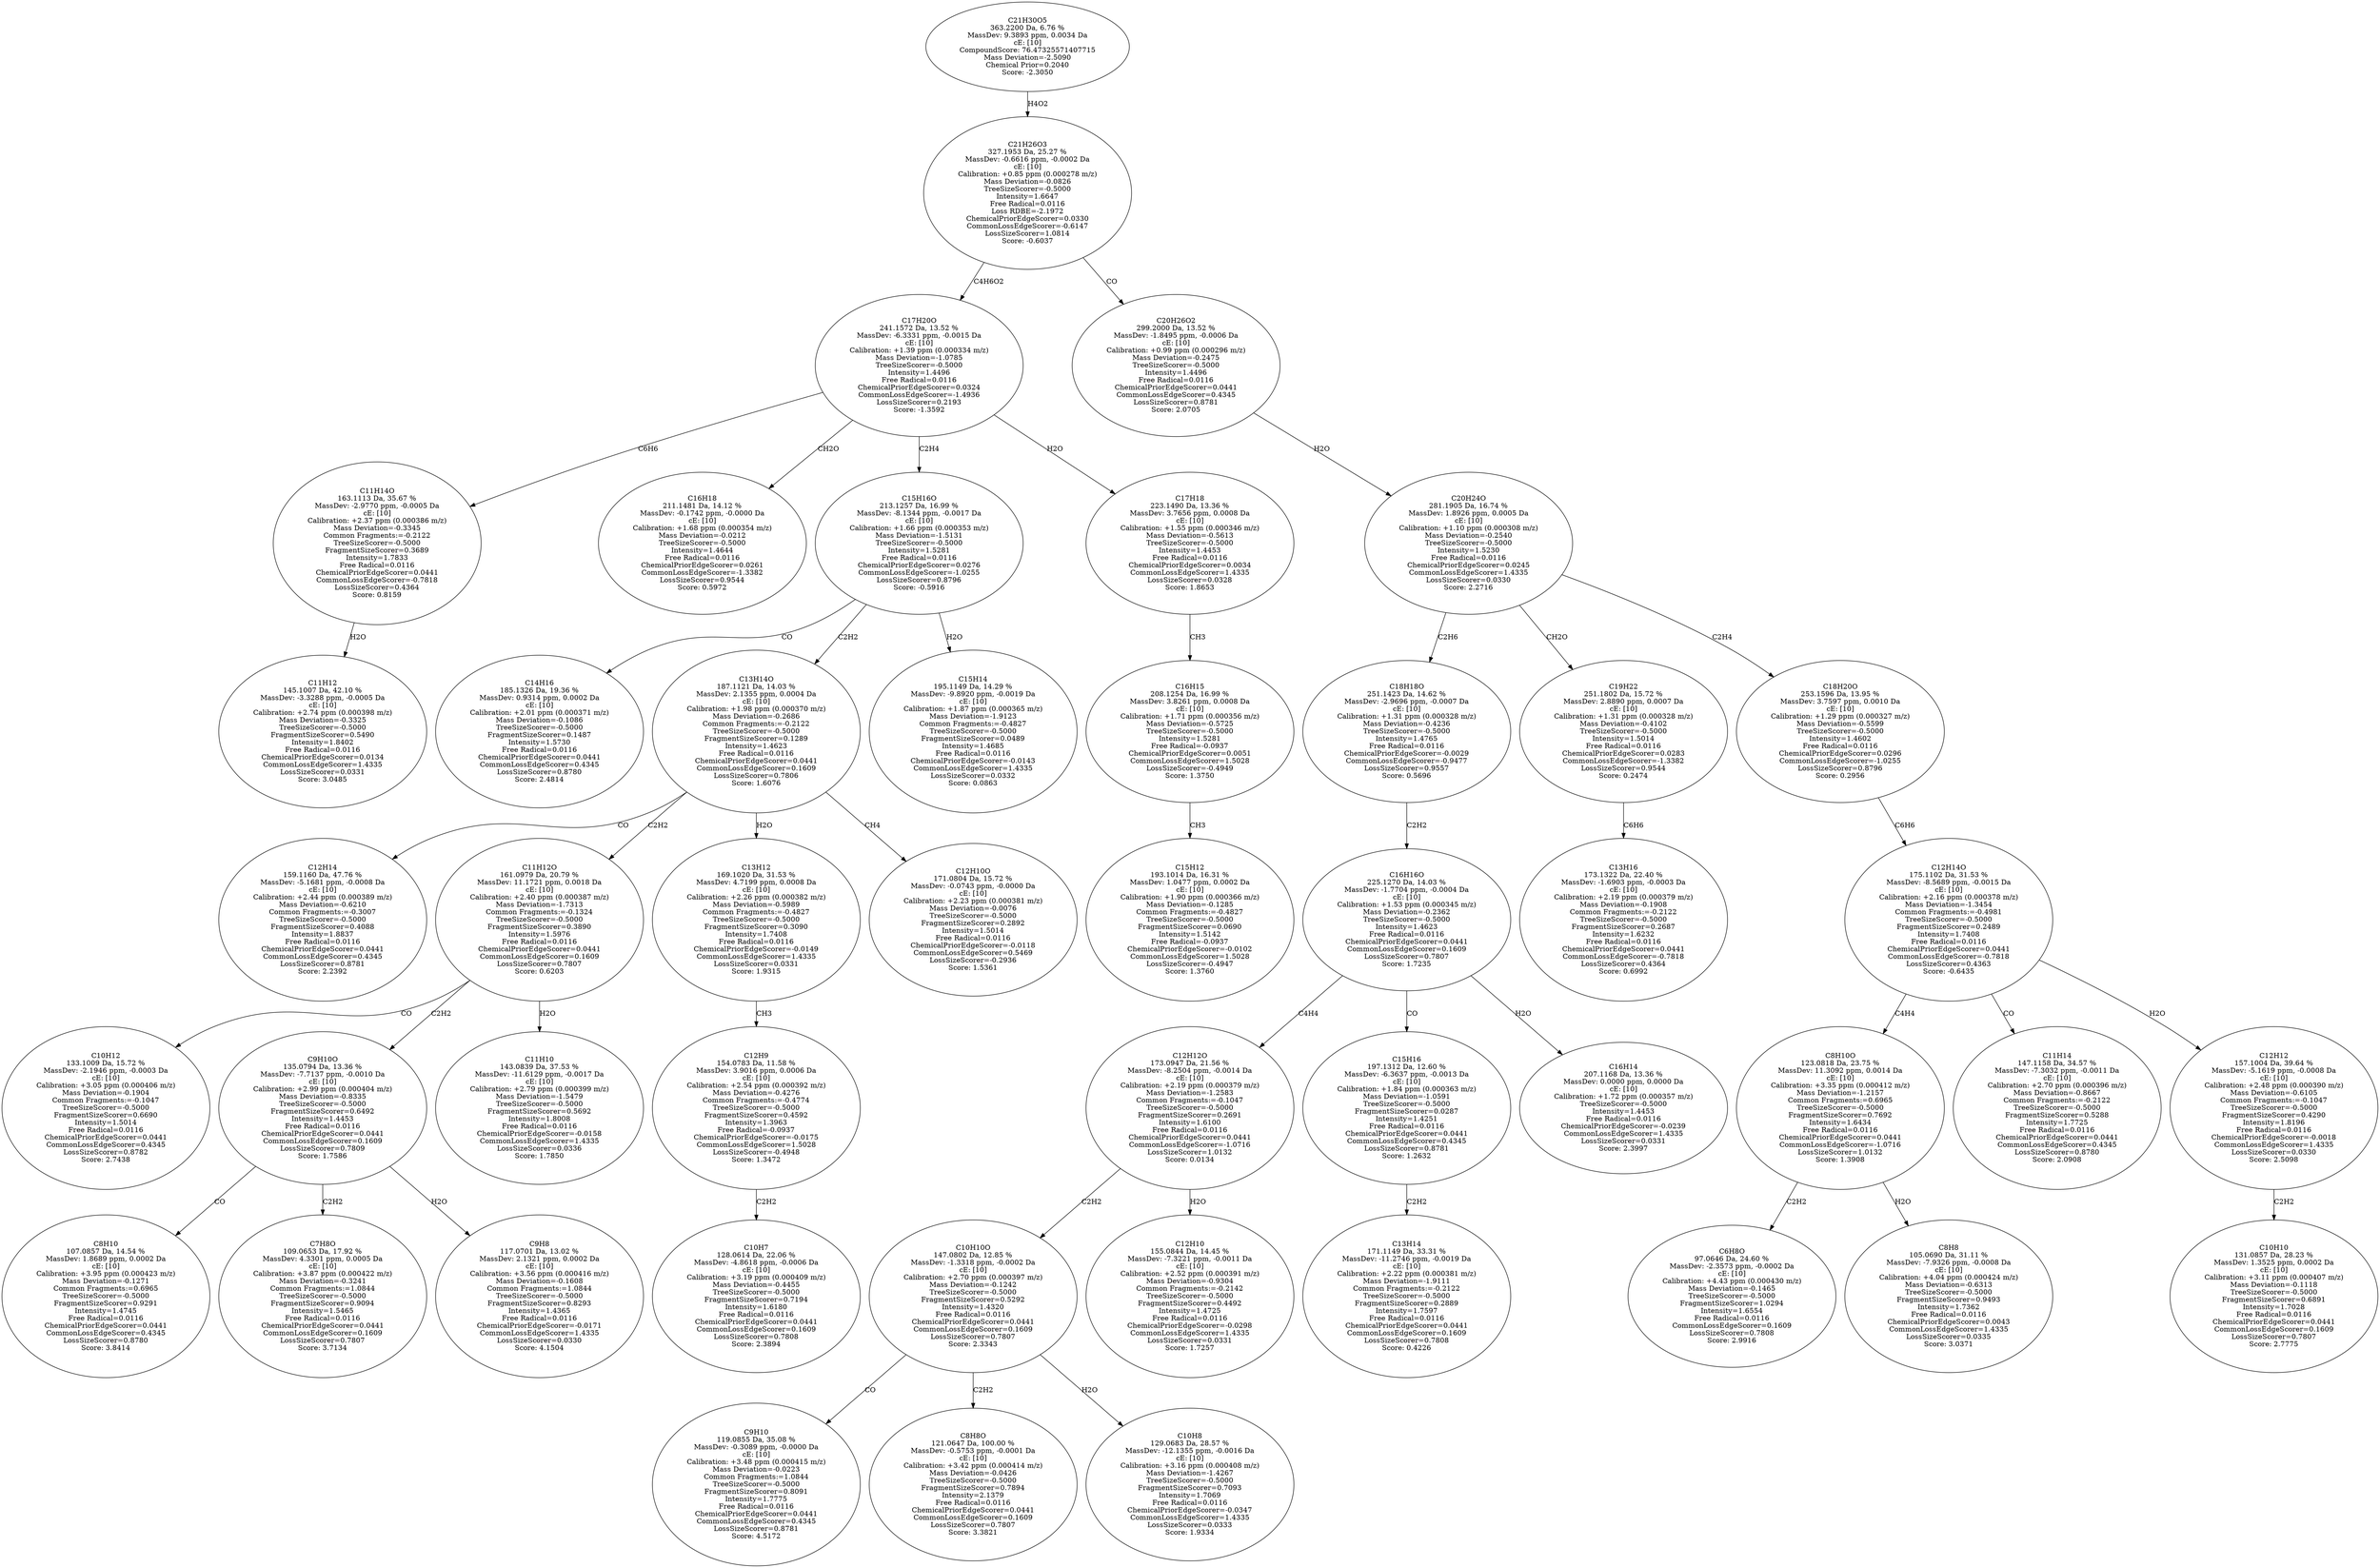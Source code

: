 strict digraph {
v1 [label="C11H12\n145.1007 Da, 42.10 %\nMassDev: -3.3288 ppm, -0.0005 Da\ncE: [10]\nCalibration: +2.74 ppm (0.000398 m/z)\nMass Deviation=-0.3325\nTreeSizeScorer=-0.5000\nFragmentSizeScorer=0.5490\nIntensity=1.8402\nFree Radical=0.0116\nChemicalPriorEdgeScorer=0.0134\nCommonLossEdgeScorer=1.4335\nLossSizeScorer=0.0331\nScore: 3.0485"];
v2 [label="C11H14O\n163.1113 Da, 35.67 %\nMassDev: -2.9770 ppm, -0.0005 Da\ncE: [10]\nCalibration: +2.37 ppm (0.000386 m/z)\nMass Deviation=-0.3345\nCommon Fragments:=-0.2122\nTreeSizeScorer=-0.5000\nFragmentSizeScorer=0.3689\nIntensity=1.7833\nFree Radical=0.0116\nChemicalPriorEdgeScorer=0.0441\nCommonLossEdgeScorer=-0.7818\nLossSizeScorer=0.4364\nScore: 0.8159"];
v3 [label="C16H18\n211.1481 Da, 14.12 %\nMassDev: -0.1742 ppm, -0.0000 Da\ncE: [10]\nCalibration: +1.68 ppm (0.000354 m/z)\nMass Deviation=-0.0212\nTreeSizeScorer=-0.5000\nIntensity=1.4644\nFree Radical=0.0116\nChemicalPriorEdgeScorer=0.0261\nCommonLossEdgeScorer=-1.3382\nLossSizeScorer=0.9544\nScore: 0.5972"];
v4 [label="C14H16\n185.1326 Da, 19.36 %\nMassDev: 0.9314 ppm, 0.0002 Da\ncE: [10]\nCalibration: +2.01 ppm (0.000371 m/z)\nMass Deviation=-0.1086\nTreeSizeScorer=-0.5000\nFragmentSizeScorer=0.1487\nIntensity=1.5730\nFree Radical=0.0116\nChemicalPriorEdgeScorer=0.0441\nCommonLossEdgeScorer=0.4345\nLossSizeScorer=0.8780\nScore: 2.4814"];
v5 [label="C12H14\n159.1160 Da, 47.76 %\nMassDev: -5.1681 ppm, -0.0008 Da\ncE: [10]\nCalibration: +2.44 ppm (0.000389 m/z)\nMass Deviation=-0.6210\nCommon Fragments:=-0.3007\nTreeSizeScorer=-0.5000\nFragmentSizeScorer=0.4088\nIntensity=1.8837\nFree Radical=0.0116\nChemicalPriorEdgeScorer=0.0441\nCommonLossEdgeScorer=0.4345\nLossSizeScorer=0.8781\nScore: 2.2392"];
v6 [label="C10H12\n133.1009 Da, 15.72 %\nMassDev: -2.1946 ppm, -0.0003 Da\ncE: [10]\nCalibration: +3.05 ppm (0.000406 m/z)\nMass Deviation=-0.1904\nCommon Fragments:=-0.1047\nTreeSizeScorer=-0.5000\nFragmentSizeScorer=0.6690\nIntensity=1.5014\nFree Radical=0.0116\nChemicalPriorEdgeScorer=0.0441\nCommonLossEdgeScorer=0.4345\nLossSizeScorer=0.8782\nScore: 2.7438"];
v7 [label="C8H10\n107.0857 Da, 14.54 %\nMassDev: 1.8689 ppm, 0.0002 Da\ncE: [10]\nCalibration: +3.95 ppm (0.000423 m/z)\nMass Deviation=-0.1271\nCommon Fragments:=0.6965\nTreeSizeScorer=-0.5000\nFragmentSizeScorer=0.9291\nIntensity=1.4745\nFree Radical=0.0116\nChemicalPriorEdgeScorer=0.0441\nCommonLossEdgeScorer=0.4345\nLossSizeScorer=0.8780\nScore: 3.8414"];
v8 [label="C7H8O\n109.0653 Da, 17.92 %\nMassDev: 4.3301 ppm, 0.0005 Da\ncE: [10]\nCalibration: +3.87 ppm (0.000422 m/z)\nMass Deviation=-0.3241\nCommon Fragments:=1.0844\nTreeSizeScorer=-0.5000\nFragmentSizeScorer=0.9094\nIntensity=1.5465\nFree Radical=0.0116\nChemicalPriorEdgeScorer=0.0441\nCommonLossEdgeScorer=0.1609\nLossSizeScorer=0.7807\nScore: 3.7134"];
v9 [label="C9H8\n117.0701 Da, 13.02 %\nMassDev: 2.1321 ppm, 0.0002 Da\ncE: [10]\nCalibration: +3.56 ppm (0.000416 m/z)\nMass Deviation=-0.1608\nCommon Fragments:=1.0844\nTreeSizeScorer=-0.5000\nFragmentSizeScorer=0.8293\nIntensity=1.4365\nFree Radical=0.0116\nChemicalPriorEdgeScorer=-0.0171\nCommonLossEdgeScorer=1.4335\nLossSizeScorer=0.0330\nScore: 4.1504"];
v10 [label="C9H10O\n135.0794 Da, 13.36 %\nMassDev: -7.7137 ppm, -0.0010 Da\ncE: [10]\nCalibration: +2.99 ppm (0.000404 m/z)\nMass Deviation=-0.8335\nTreeSizeScorer=-0.5000\nFragmentSizeScorer=0.6492\nIntensity=1.4453\nFree Radical=0.0116\nChemicalPriorEdgeScorer=0.0441\nCommonLossEdgeScorer=0.1609\nLossSizeScorer=0.7809\nScore: 1.7586"];
v11 [label="C11H10\n143.0839 Da, 37.53 %\nMassDev: -11.6129 ppm, -0.0017 Da\ncE: [10]\nCalibration: +2.79 ppm (0.000399 m/z)\nMass Deviation=-1.5479\nTreeSizeScorer=-0.5000\nFragmentSizeScorer=0.5692\nIntensity=1.8008\nFree Radical=0.0116\nChemicalPriorEdgeScorer=-0.0158\nCommonLossEdgeScorer=1.4335\nLossSizeScorer=0.0336\nScore: 1.7850"];
v12 [label="C11H12O\n161.0979 Da, 20.79 %\nMassDev: 11.1721 ppm, 0.0018 Da\ncE: [10]\nCalibration: +2.40 ppm (0.000387 m/z)\nMass Deviation=-1.7313\nCommon Fragments:=-0.1324\nTreeSizeScorer=-0.5000\nFragmentSizeScorer=0.3890\nIntensity=1.5976\nFree Radical=0.0116\nChemicalPriorEdgeScorer=0.0441\nCommonLossEdgeScorer=0.1609\nLossSizeScorer=0.7807\nScore: 0.6203"];
v13 [label="C10H7\n128.0614 Da, 22.06 %\nMassDev: -4.8618 ppm, -0.0006 Da\ncE: [10]\nCalibration: +3.19 ppm (0.000409 m/z)\nMass Deviation=-0.4455\nTreeSizeScorer=-0.5000\nFragmentSizeScorer=0.7194\nIntensity=1.6180\nFree Radical=0.0116\nChemicalPriorEdgeScorer=0.0441\nCommonLossEdgeScorer=0.1609\nLossSizeScorer=0.7808\nScore: 2.3894"];
v14 [label="C12H9\n154.0783 Da, 11.58 %\nMassDev: 3.9016 ppm, 0.0006 Da\ncE: [10]\nCalibration: +2.54 ppm (0.000392 m/z)\nMass Deviation=-0.4276\nCommon Fragments:=-0.4774\nTreeSizeScorer=-0.5000\nFragmentSizeScorer=0.4592\nIntensity=1.3963\nFree Radical=-0.0937\nChemicalPriorEdgeScorer=-0.0175\nCommonLossEdgeScorer=1.5028\nLossSizeScorer=-0.4948\nScore: 1.3472"];
v15 [label="C13H12\n169.1020 Da, 31.53 %\nMassDev: 4.7199 ppm, 0.0008 Da\ncE: [10]\nCalibration: +2.26 ppm (0.000382 m/z)\nMass Deviation=-0.5989\nCommon Fragments:=-0.4827\nTreeSizeScorer=-0.5000\nFragmentSizeScorer=0.3090\nIntensity=1.7408\nFree Radical=0.0116\nChemicalPriorEdgeScorer=-0.0149\nCommonLossEdgeScorer=1.4335\nLossSizeScorer=0.0331\nScore: 1.9315"];
v16 [label="C12H10O\n171.0804 Da, 15.72 %\nMassDev: -0.0743 ppm, -0.0000 Da\ncE: [10]\nCalibration: +2.23 ppm (0.000381 m/z)\nMass Deviation=-0.0076\nTreeSizeScorer=-0.5000\nFragmentSizeScorer=0.2892\nIntensity=1.5014\nFree Radical=0.0116\nChemicalPriorEdgeScorer=-0.0118\nCommonLossEdgeScorer=0.5469\nLossSizeScorer=-0.2936\nScore: 1.5361"];
v17 [label="C13H14O\n187.1121 Da, 14.03 %\nMassDev: 2.1355 ppm, 0.0004 Da\ncE: [10]\nCalibration: +1.98 ppm (0.000370 m/z)\nMass Deviation=-0.2686\nCommon Fragments:=-0.2122\nTreeSizeScorer=-0.5000\nFragmentSizeScorer=0.1289\nIntensity=1.4623\nFree Radical=0.0116\nChemicalPriorEdgeScorer=0.0441\nCommonLossEdgeScorer=0.1609\nLossSizeScorer=0.7806\nScore: 1.6076"];
v18 [label="C15H14\n195.1149 Da, 14.29 %\nMassDev: -9.8920 ppm, -0.0019 Da\ncE: [10]\nCalibration: +1.87 ppm (0.000365 m/z)\nMass Deviation=-1.9123\nCommon Fragments:=-0.4827\nTreeSizeScorer=-0.5000\nFragmentSizeScorer=0.0489\nIntensity=1.4685\nFree Radical=0.0116\nChemicalPriorEdgeScorer=-0.0143\nCommonLossEdgeScorer=1.4335\nLossSizeScorer=0.0332\nScore: 0.0863"];
v19 [label="C15H16O\n213.1257 Da, 16.99 %\nMassDev: -8.1344 ppm, -0.0017 Da\ncE: [10]\nCalibration: +1.66 ppm (0.000353 m/z)\nMass Deviation=-1.5131\nTreeSizeScorer=-0.5000\nIntensity=1.5281\nFree Radical=0.0116\nChemicalPriorEdgeScorer=0.0276\nCommonLossEdgeScorer=-1.0255\nLossSizeScorer=0.8796\nScore: -0.5916"];
v20 [label="C15H12\n193.1014 Da, 16.31 %\nMassDev: 1.0477 ppm, 0.0002 Da\ncE: [10]\nCalibration: +1.90 ppm (0.000366 m/z)\nMass Deviation=-0.1285\nCommon Fragments:=-0.4827\nTreeSizeScorer=-0.5000\nFragmentSizeScorer=0.0690\nIntensity=1.5142\nFree Radical=-0.0937\nChemicalPriorEdgeScorer=-0.0102\nCommonLossEdgeScorer=1.5028\nLossSizeScorer=-0.4947\nScore: 1.3760"];
v21 [label="C16H15\n208.1254 Da, 16.99 %\nMassDev: 3.8261 ppm, 0.0008 Da\ncE: [10]\nCalibration: +1.71 ppm (0.000356 m/z)\nMass Deviation=-0.5725\nTreeSizeScorer=-0.5000\nIntensity=1.5281\nFree Radical=-0.0937\nChemicalPriorEdgeScorer=0.0051\nCommonLossEdgeScorer=1.5028\nLossSizeScorer=-0.4949\nScore: 1.3750"];
v22 [label="C17H18\n223.1490 Da, 13.36 %\nMassDev: 3.7656 ppm, 0.0008 Da\ncE: [10]\nCalibration: +1.55 ppm (0.000346 m/z)\nMass Deviation=-0.5613\nTreeSizeScorer=-0.5000\nIntensity=1.4453\nFree Radical=0.0116\nChemicalPriorEdgeScorer=0.0034\nCommonLossEdgeScorer=1.4335\nLossSizeScorer=0.0328\nScore: 1.8653"];
v23 [label="C17H20O\n241.1572 Da, 13.52 %\nMassDev: -6.3331 ppm, -0.0015 Da\ncE: [10]\nCalibration: +1.39 ppm (0.000334 m/z)\nMass Deviation=-1.0785\nTreeSizeScorer=-0.5000\nIntensity=1.4496\nFree Radical=0.0116\nChemicalPriorEdgeScorer=0.0324\nCommonLossEdgeScorer=-1.4936\nLossSizeScorer=0.2193\nScore: -1.3592"];
v24 [label="C9H10\n119.0855 Da, 35.08 %\nMassDev: -0.3089 ppm, -0.0000 Da\ncE: [10]\nCalibration: +3.48 ppm (0.000415 m/z)\nMass Deviation=-0.0223\nCommon Fragments:=1.0844\nTreeSizeScorer=-0.5000\nFragmentSizeScorer=0.8091\nIntensity=1.7775\nFree Radical=0.0116\nChemicalPriorEdgeScorer=0.0441\nCommonLossEdgeScorer=0.4345\nLossSizeScorer=0.8781\nScore: 4.5172"];
v25 [label="C8H8O\n121.0647 Da, 100.00 %\nMassDev: -0.5753 ppm, -0.0001 Da\ncE: [10]\nCalibration: +3.42 ppm (0.000414 m/z)\nMass Deviation=-0.0426\nTreeSizeScorer=-0.5000\nFragmentSizeScorer=0.7894\nIntensity=2.1379\nFree Radical=0.0116\nChemicalPriorEdgeScorer=0.0441\nCommonLossEdgeScorer=0.1609\nLossSizeScorer=0.7807\nScore: 3.3821"];
v26 [label="C10H8\n129.0683 Da, 28.57 %\nMassDev: -12.1355 ppm, -0.0016 Da\ncE: [10]\nCalibration: +3.16 ppm (0.000408 m/z)\nMass Deviation=-1.4267\nTreeSizeScorer=-0.5000\nFragmentSizeScorer=0.7093\nIntensity=1.7069\nFree Radical=0.0116\nChemicalPriorEdgeScorer=-0.0347\nCommonLossEdgeScorer=1.4335\nLossSizeScorer=0.0333\nScore: 1.9334"];
v27 [label="C10H10O\n147.0802 Da, 12.85 %\nMassDev: -1.3318 ppm, -0.0002 Da\ncE: [10]\nCalibration: +2.70 ppm (0.000397 m/z)\nMass Deviation=-0.1242\nTreeSizeScorer=-0.5000\nFragmentSizeScorer=0.5292\nIntensity=1.4320\nFree Radical=0.0116\nChemicalPriorEdgeScorer=0.0441\nCommonLossEdgeScorer=0.1609\nLossSizeScorer=0.7807\nScore: 2.3343"];
v28 [label="C12H10\n155.0844 Da, 14.45 %\nMassDev: -7.3221 ppm, -0.0011 Da\ncE: [10]\nCalibration: +2.52 ppm (0.000391 m/z)\nMass Deviation=-0.9304\nCommon Fragments:=-0.2142\nTreeSizeScorer=-0.5000\nFragmentSizeScorer=0.4492\nIntensity=1.4725\nFree Radical=0.0116\nChemicalPriorEdgeScorer=-0.0298\nCommonLossEdgeScorer=1.4335\nLossSizeScorer=0.0331\nScore: 1.7257"];
v29 [label="C12H12O\n173.0947 Da, 21.56 %\nMassDev: -8.2504 ppm, -0.0014 Da\ncE: [10]\nCalibration: +2.19 ppm (0.000379 m/z)\nMass Deviation=-1.2583\nCommon Fragments:=-0.1047\nTreeSizeScorer=-0.5000\nFragmentSizeScorer=0.2691\nIntensity=1.6100\nFree Radical=0.0116\nChemicalPriorEdgeScorer=0.0441\nCommonLossEdgeScorer=-1.0716\nLossSizeScorer=1.0132\nScore: 0.0134"];
v30 [label="C13H14\n171.1149 Da, 33.31 %\nMassDev: -11.2746 ppm, -0.0019 Da\ncE: [10]\nCalibration: +2.22 ppm (0.000381 m/z)\nMass Deviation=-1.9111\nCommon Fragments:=-0.2122\nTreeSizeScorer=-0.5000\nFragmentSizeScorer=0.2889\nIntensity=1.7597\nFree Radical=0.0116\nChemicalPriorEdgeScorer=0.0441\nCommonLossEdgeScorer=0.1609\nLossSizeScorer=0.7808\nScore: 0.4226"];
v31 [label="C15H16\n197.1312 Da, 12.60 %\nMassDev: -6.3637 ppm, -0.0013 Da\ncE: [10]\nCalibration: +1.84 ppm (0.000363 m/z)\nMass Deviation=-1.0591\nTreeSizeScorer=-0.5000\nFragmentSizeScorer=0.0287\nIntensity=1.4251\nFree Radical=0.0116\nChemicalPriorEdgeScorer=0.0441\nCommonLossEdgeScorer=0.4345\nLossSizeScorer=0.8781\nScore: 1.2632"];
v32 [label="C16H14\n207.1168 Da, 13.36 %\nMassDev: 0.0000 ppm, 0.0000 Da\ncE: [10]\nCalibration: +1.72 ppm (0.000357 m/z)\nTreeSizeScorer=-0.5000\nIntensity=1.4453\nFree Radical=0.0116\nChemicalPriorEdgeScorer=-0.0239\nCommonLossEdgeScorer=1.4335\nLossSizeScorer=0.0331\nScore: 2.3997"];
v33 [label="C16H16O\n225.1270 Da, 14.03 %\nMassDev: -1.7704 ppm, -0.0004 Da\ncE: [10]\nCalibration: +1.53 ppm (0.000345 m/z)\nMass Deviation=-0.2362\nTreeSizeScorer=-0.5000\nIntensity=1.4623\nFree Radical=0.0116\nChemicalPriorEdgeScorer=0.0441\nCommonLossEdgeScorer=0.1609\nLossSizeScorer=0.7807\nScore: 1.7235"];
v34 [label="C18H18O\n251.1423 Da, 14.62 %\nMassDev: -2.9696 ppm, -0.0007 Da\ncE: [10]\nCalibration: +1.31 ppm (0.000328 m/z)\nMass Deviation=-0.4236\nTreeSizeScorer=-0.5000\nIntensity=1.4765\nFree Radical=0.0116\nChemicalPriorEdgeScorer=-0.0029\nCommonLossEdgeScorer=-0.9477\nLossSizeScorer=0.9557\nScore: 0.5696"];
v35 [label="C13H16\n173.1322 Da, 22.40 %\nMassDev: -1.6903 ppm, -0.0003 Da\ncE: [10]\nCalibration: +2.19 ppm (0.000379 m/z)\nMass Deviation=-0.1908\nCommon Fragments:=-0.2122\nTreeSizeScorer=-0.5000\nFragmentSizeScorer=0.2687\nIntensity=1.6232\nFree Radical=0.0116\nChemicalPriorEdgeScorer=0.0441\nCommonLossEdgeScorer=-0.7818\nLossSizeScorer=0.4364\nScore: 0.6992"];
v36 [label="C19H22\n251.1802 Da, 15.72 %\nMassDev: 2.8890 ppm, 0.0007 Da\ncE: [10]\nCalibration: +1.31 ppm (0.000328 m/z)\nMass Deviation=-0.4102\nTreeSizeScorer=-0.5000\nIntensity=1.5014\nFree Radical=0.0116\nChemicalPriorEdgeScorer=0.0283\nCommonLossEdgeScorer=-1.3382\nLossSizeScorer=0.9544\nScore: 0.2474"];
v37 [label="C6H8O\n97.0646 Da, 24.60 %\nMassDev: -2.3573 ppm, -0.0002 Da\ncE: [10]\nCalibration: +4.43 ppm (0.000430 m/z)\nMass Deviation=-0.1465\nTreeSizeScorer=-0.5000\nFragmentSizeScorer=1.0294\nIntensity=1.6554\nFree Radical=0.0116\nCommonLossEdgeScorer=0.1609\nLossSizeScorer=0.7808\nScore: 2.9916"];
v38 [label="C8H8\n105.0690 Da, 31.11 %\nMassDev: -7.9326 ppm, -0.0008 Da\ncE: [10]\nCalibration: +4.04 ppm (0.000424 m/z)\nMass Deviation=-0.6313\nTreeSizeScorer=-0.5000\nFragmentSizeScorer=0.9493\nIntensity=1.7362\nFree Radical=0.0116\nChemicalPriorEdgeScorer=0.0043\nCommonLossEdgeScorer=1.4335\nLossSizeScorer=0.0335\nScore: 3.0371"];
v39 [label="C8H10O\n123.0818 Da, 23.75 %\nMassDev: 11.3092 ppm, 0.0014 Da\ncE: [10]\nCalibration: +3.35 ppm (0.000412 m/z)\nMass Deviation=-1.2157\nCommon Fragments:=0.6965\nTreeSizeScorer=-0.5000\nFragmentSizeScorer=0.7692\nIntensity=1.6434\nFree Radical=0.0116\nChemicalPriorEdgeScorer=0.0441\nCommonLossEdgeScorer=-1.0716\nLossSizeScorer=1.0132\nScore: 1.3908"];
v40 [label="C11H14\n147.1158 Da, 34.57 %\nMassDev: -7.3032 ppm, -0.0011 Da\ncE: [10]\nCalibration: +2.70 ppm (0.000396 m/z)\nMass Deviation=-0.8667\nCommon Fragments:=-0.2122\nTreeSizeScorer=-0.5000\nFragmentSizeScorer=0.5288\nIntensity=1.7725\nFree Radical=0.0116\nChemicalPriorEdgeScorer=0.0441\nCommonLossEdgeScorer=0.4345\nLossSizeScorer=0.8780\nScore: 2.0908"];
v41 [label="C10H10\n131.0857 Da, 28.23 %\nMassDev: 1.3525 ppm, 0.0002 Da\ncE: [10]\nCalibration: +3.11 ppm (0.000407 m/z)\nMass Deviation=-0.1118\nTreeSizeScorer=-0.5000\nFragmentSizeScorer=0.6891\nIntensity=1.7028\nFree Radical=0.0116\nChemicalPriorEdgeScorer=0.0441\nCommonLossEdgeScorer=0.1609\nLossSizeScorer=0.7807\nScore: 2.7775"];
v42 [label="C12H12\n157.1004 Da, 39.64 %\nMassDev: -5.1619 ppm, -0.0008 Da\ncE: [10]\nCalibration: +2.48 ppm (0.000390 m/z)\nMass Deviation=-0.6105\nCommon Fragments:=-0.1047\nTreeSizeScorer=-0.5000\nFragmentSizeScorer=0.4290\nIntensity=1.8196\nFree Radical=0.0116\nChemicalPriorEdgeScorer=-0.0018\nCommonLossEdgeScorer=1.4335\nLossSizeScorer=0.0330\nScore: 2.5098"];
v43 [label="C12H14O\n175.1102 Da, 31.53 %\nMassDev: -8.5689 ppm, -0.0015 Da\ncE: [10]\nCalibration: +2.16 ppm (0.000378 m/z)\nMass Deviation=-1.3454\nCommon Fragments:=-0.4981\nTreeSizeScorer=-0.5000\nFragmentSizeScorer=0.2489\nIntensity=1.7408\nFree Radical=0.0116\nChemicalPriorEdgeScorer=0.0441\nCommonLossEdgeScorer=-0.7818\nLossSizeScorer=0.4363\nScore: -0.6435"];
v44 [label="C18H20O\n253.1596 Da, 13.95 %\nMassDev: 3.7597 ppm, 0.0010 Da\ncE: [10]\nCalibration: +1.29 ppm (0.000327 m/z)\nMass Deviation=-0.5599\nTreeSizeScorer=-0.5000\nIntensity=1.4602\nFree Radical=0.0116\nChemicalPriorEdgeScorer=0.0296\nCommonLossEdgeScorer=-1.0255\nLossSizeScorer=0.8796\nScore: 0.2956"];
v45 [label="C20H24O\n281.1905 Da, 16.74 %\nMassDev: 1.8926 ppm, 0.0005 Da\ncE: [10]\nCalibration: +1.10 ppm (0.000308 m/z)\nMass Deviation=-0.2540\nTreeSizeScorer=-0.5000\nIntensity=1.5230\nFree Radical=0.0116\nChemicalPriorEdgeScorer=0.0245\nCommonLossEdgeScorer=1.4335\nLossSizeScorer=0.0330\nScore: 2.2716"];
v46 [label="C20H26O2\n299.2000 Da, 13.52 %\nMassDev: -1.8495 ppm, -0.0006 Da\ncE: [10]\nCalibration: +0.99 ppm (0.000296 m/z)\nMass Deviation=-0.2475\nTreeSizeScorer=-0.5000\nIntensity=1.4496\nFree Radical=0.0116\nChemicalPriorEdgeScorer=0.0441\nCommonLossEdgeScorer=0.4345\nLossSizeScorer=0.8781\nScore: 2.0705"];
v47 [label="C21H26O3\n327.1953 Da, 25.27 %\nMassDev: -0.6616 ppm, -0.0002 Da\ncE: [10]\nCalibration: +0.85 ppm (0.000278 m/z)\nMass Deviation=-0.0826\nTreeSizeScorer=-0.5000\nIntensity=1.6647\nFree Radical=0.0116\nLoss RDBE=-2.1972\nChemicalPriorEdgeScorer=0.0330\nCommonLossEdgeScorer=-0.6147\nLossSizeScorer=1.0814\nScore: -0.6037"];
v48 [label="C21H30O5\n363.2200 Da, 6.76 %\nMassDev: 9.3893 ppm, 0.0034 Da\ncE: [10]\nCompoundScore: 76.47325571407715\nMass Deviation=-2.5090\nChemical Prior=0.2040\nScore: -2.3050"];
v2 -> v1 [label="H2O"];
v23 -> v2 [label="C6H6"];
v23 -> v3 [label="CH2O"];
v19 -> v4 [label="CO"];
v17 -> v5 [label="CO"];
v12 -> v6 [label="CO"];
v10 -> v7 [label="CO"];
v10 -> v8 [label="C2H2"];
v10 -> v9 [label="H2O"];
v12 -> v10 [label="C2H2"];
v12 -> v11 [label="H2O"];
v17 -> v12 [label="C2H2"];
v14 -> v13 [label="C2H2"];
v15 -> v14 [label="CH3"];
v17 -> v15 [label="H2O"];
v17 -> v16 [label="CH4"];
v19 -> v17 [label="C2H2"];
v19 -> v18 [label="H2O"];
v23 -> v19 [label="C2H4"];
v21 -> v20 [label="CH3"];
v22 -> v21 [label="CH3"];
v23 -> v22 [label="H2O"];
v47 -> v23 [label="C4H6O2"];
v27 -> v24 [label="CO"];
v27 -> v25 [label="C2H2"];
v27 -> v26 [label="H2O"];
v29 -> v27 [label="C2H2"];
v29 -> v28 [label="H2O"];
v33 -> v29 [label="C4H4"];
v31 -> v30 [label="C2H2"];
v33 -> v31 [label="CO"];
v33 -> v32 [label="H2O"];
v34 -> v33 [label="C2H2"];
v45 -> v34 [label="C2H6"];
v36 -> v35 [label="C6H6"];
v45 -> v36 [label="CH2O"];
v39 -> v37 [label="C2H2"];
v39 -> v38 [label="H2O"];
v43 -> v39 [label="C4H4"];
v43 -> v40 [label="CO"];
v42 -> v41 [label="C2H2"];
v43 -> v42 [label="H2O"];
v44 -> v43 [label="C6H6"];
v45 -> v44 [label="C2H4"];
v46 -> v45 [label="H2O"];
v47 -> v46 [label="CO"];
v48 -> v47 [label="H4O2"];
}